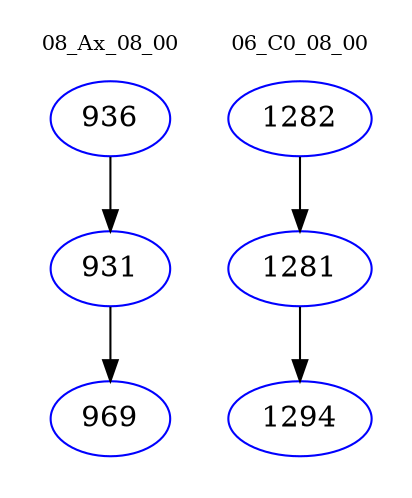 digraph{
subgraph cluster_0 {
color = white
label = "08_Ax_08_00";
fontsize=10;
T0_936 [label="936", color="blue"]
T0_936 -> T0_931 [color="black"]
T0_931 [label="931", color="blue"]
T0_931 -> T0_969 [color="black"]
T0_969 [label="969", color="blue"]
}
subgraph cluster_1 {
color = white
label = "06_C0_08_00";
fontsize=10;
T1_1282 [label="1282", color="blue"]
T1_1282 -> T1_1281 [color="black"]
T1_1281 [label="1281", color="blue"]
T1_1281 -> T1_1294 [color="black"]
T1_1294 [label="1294", color="blue"]
}
}
